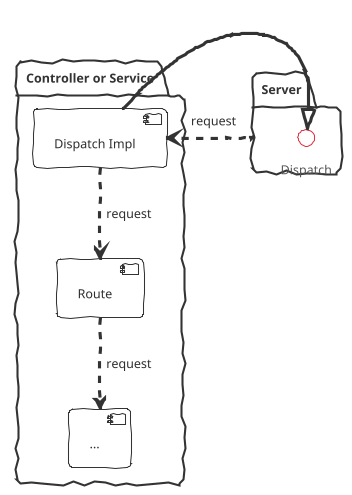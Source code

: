 @startuml
!theme sketchy-outline


package "Server" {
  interface Dispatch
}

package "Controller or Service" {
  component "Dispatch Impl" as Dispatch_Impl
  component "Route" as Route
  component "..." as ...
}

Dispatch_Impl -|> Dispatch

Server .> Dispatch_Impl: request
Dispatch_Impl .down.> Route: request
Route .down.> ...: request

@enduml